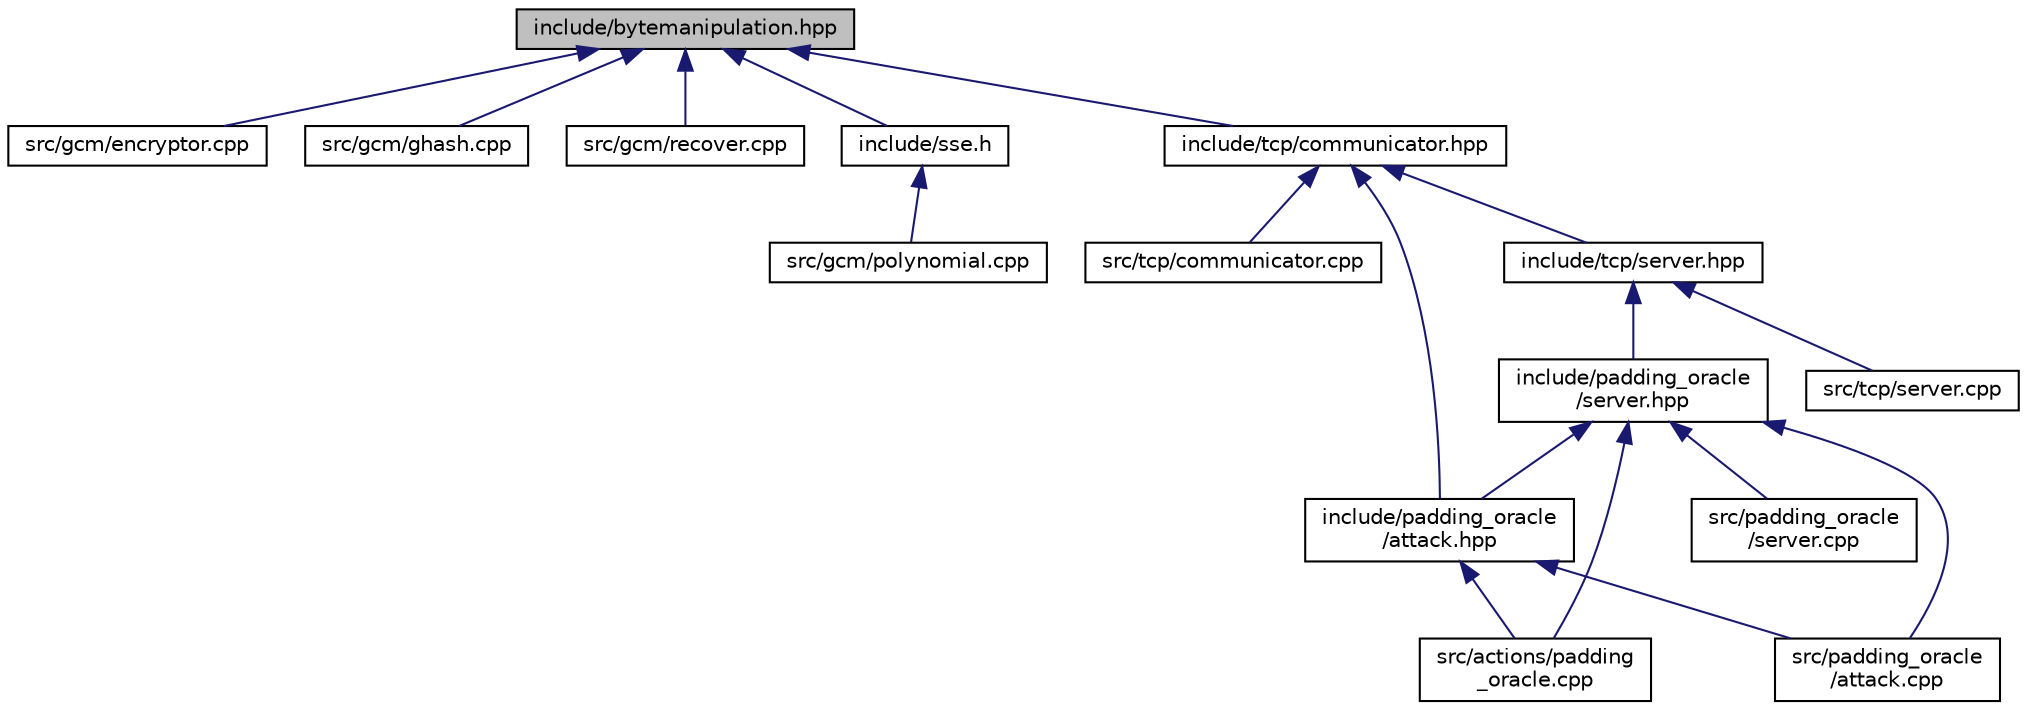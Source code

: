 digraph "include/bytemanipulation.hpp"
{
 // LATEX_PDF_SIZE
  edge [fontname="Helvetica",fontsize="10",labelfontname="Helvetica",labelfontsize="10"];
  node [fontname="Helvetica",fontsize="10",shape=record];
  Node1 [label="include/bytemanipulation.hpp",height=0.2,width=0.4,color="black", fillcolor="grey75", style="filled", fontcolor="black",tooltip=" "];
  Node1 -> Node2 [dir="back",color="midnightblue",fontsize="10",style="solid",fontname="Helvetica"];
  Node2 [label="src/gcm/encryptor.cpp",height=0.2,width=0.4,color="black", fillcolor="white", style="filled",URL="$encryptor_8cpp.html",tooltip=" "];
  Node1 -> Node3 [dir="back",color="midnightblue",fontsize="10",style="solid",fontname="Helvetica"];
  Node3 [label="src/gcm/ghash.cpp",height=0.2,width=0.4,color="black", fillcolor="white", style="filled",URL="$ghash_8cpp.html",tooltip=" "];
  Node1 -> Node4 [dir="back",color="midnightblue",fontsize="10",style="solid",fontname="Helvetica"];
  Node4 [label="src/gcm/recover.cpp",height=0.2,width=0.4,color="black", fillcolor="white", style="filled",URL="$recover_8cpp.html",tooltip=" "];
  Node1 -> Node5 [dir="back",color="midnightblue",fontsize="10",style="solid",fontname="Helvetica"];
  Node5 [label="include/sse.h",height=0.2,width=0.4,color="black", fillcolor="white", style="filled",URL="$sse_8h.html",tooltip=" "];
  Node5 -> Node6 [dir="back",color="midnightblue",fontsize="10",style="solid",fontname="Helvetica"];
  Node6 [label="src/gcm/polynomial.cpp",height=0.2,width=0.4,color="black", fillcolor="white", style="filled",URL="$polynomial_8cpp.html",tooltip=" "];
  Node1 -> Node7 [dir="back",color="midnightblue",fontsize="10",style="solid",fontname="Helvetica"];
  Node7 [label="include/tcp/communicator.hpp",height=0.2,width=0.4,color="black", fillcolor="white", style="filled",URL="$communicator_8hpp.html",tooltip=" "];
  Node7 -> Node8 [dir="back",color="midnightblue",fontsize="10",style="solid",fontname="Helvetica"];
  Node8 [label="src/tcp/communicator.cpp",height=0.2,width=0.4,color="black", fillcolor="white", style="filled",URL="$communicator_8cpp.html",tooltip=" "];
  Node7 -> Node9 [dir="back",color="midnightblue",fontsize="10",style="solid",fontname="Helvetica"];
  Node9 [label="include/padding_oracle\l/attack.hpp",height=0.2,width=0.4,color="black", fillcolor="white", style="filled",URL="$attack_8hpp.html",tooltip=" "];
  Node9 -> Node10 [dir="back",color="midnightblue",fontsize="10",style="solid",fontname="Helvetica"];
  Node10 [label="src/actions/padding\l_oracle.cpp",height=0.2,width=0.4,color="black", fillcolor="white", style="filled",URL="$padding__oracle_8cpp.html",tooltip=" "];
  Node9 -> Node11 [dir="back",color="midnightblue",fontsize="10",style="solid",fontname="Helvetica"];
  Node11 [label="src/padding_oracle\l/attack.cpp",height=0.2,width=0.4,color="black", fillcolor="white", style="filled",URL="$attack_8cpp.html",tooltip=" "];
  Node7 -> Node12 [dir="back",color="midnightblue",fontsize="10",style="solid",fontname="Helvetica"];
  Node12 [label="include/tcp/server.hpp",height=0.2,width=0.4,color="black", fillcolor="white", style="filled",URL="$tcp_2server_8hpp.html",tooltip=" "];
  Node12 -> Node13 [dir="back",color="midnightblue",fontsize="10",style="solid",fontname="Helvetica"];
  Node13 [label="src/tcp/server.cpp",height=0.2,width=0.4,color="black", fillcolor="white", style="filled",URL="$tcp_2server_8cpp.html",tooltip=" "];
  Node12 -> Node14 [dir="back",color="midnightblue",fontsize="10",style="solid",fontname="Helvetica"];
  Node14 [label="include/padding_oracle\l/server.hpp",height=0.2,width=0.4,color="black", fillcolor="white", style="filled",URL="$padding__oracle_2server_8hpp.html",tooltip=" "];
  Node14 -> Node10 [dir="back",color="midnightblue",fontsize="10",style="solid",fontname="Helvetica"];
  Node14 -> Node11 [dir="back",color="midnightblue",fontsize="10",style="solid",fontname="Helvetica"];
  Node14 -> Node15 [dir="back",color="midnightblue",fontsize="10",style="solid",fontname="Helvetica"];
  Node15 [label="src/padding_oracle\l/server.cpp",height=0.2,width=0.4,color="black", fillcolor="white", style="filled",URL="$padding__oracle_2server_8cpp.html",tooltip=" "];
  Node14 -> Node9 [dir="back",color="midnightblue",fontsize="10",style="solid",fontname="Helvetica"];
}
